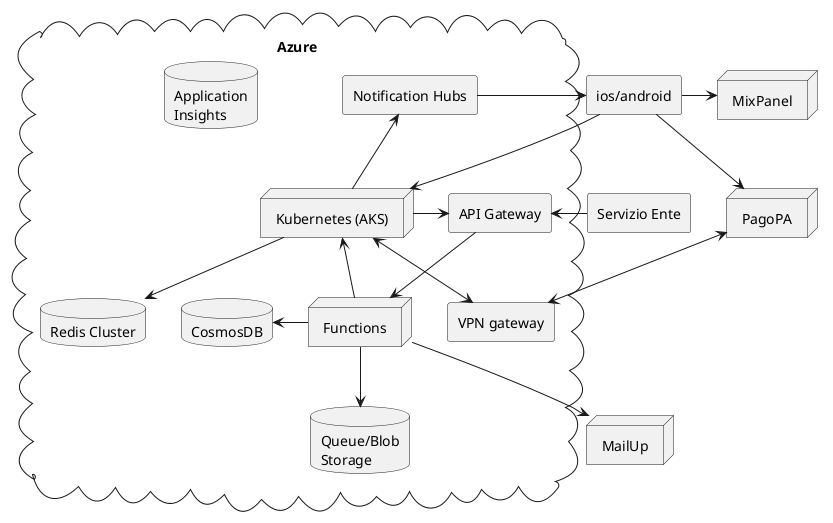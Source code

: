 @startuml

agent "ios/android" as Smartphone

cloud "Azure" {

  agent "API Gateway" as azureapigateway

  node "Functions" as azurefunctions

  node "Kubernetes (AKS)" as azureaks

  rectangle "VPN gateway" as azurevpngw

  rectangle "Notification Hubs" as notificationhubs

  database "CosmosDB" as dbcosmos

  database "Redis Cluster" as dbredis

  database "Queue/Blob\nStorage" as dbstorage

  database "Application\nInsights" as appinsights
}

node "PagoPA"

agent "Servizio Ente" as servizio

node MixPanel

node MailUp

Smartphone --> azureaks
azureaks -d-> dbredis
azureaks -> azureapigateway
azureaks -u-> notificationhubs
azureapigateway -> azurefunctions
azurefunctions -l-> dbcosmos
azurefunctions -d-> dbstorage
azurefunctions --> azureaks
azureaks <--> azurevpngw
PagoPA <--> azurevpngw
servizio -r-> azureapigateway

Smartphone --> PagoPA

notificationhubs -> Smartphone

Smartphone -> MixPanel

azurefunctions -d-> MailUp

@enduml